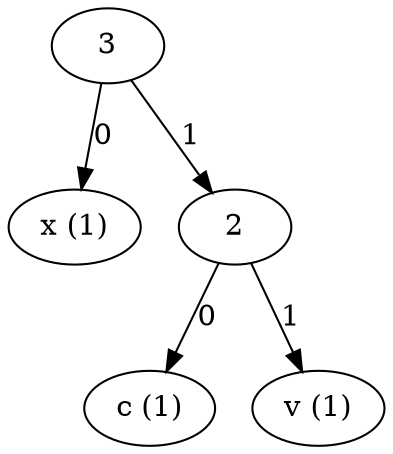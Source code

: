 digraph G {
    "00F016C8" [label="3"];
    "00F016C8" -> "00F01678" [label="0"];
    "00F01678" [label="x (1)"];
    "00F016C8" -> "00F016A0" [label="1"];
    "00F016A0" [label="2"];
    "00F016A0" -> "00F017D8" [label="0"];
    "00F017D8" [label="c (1)"];
    "00F016A0" -> "00F017B0" [label="1"];
    "00F017B0" [label="v (1)"];
}
